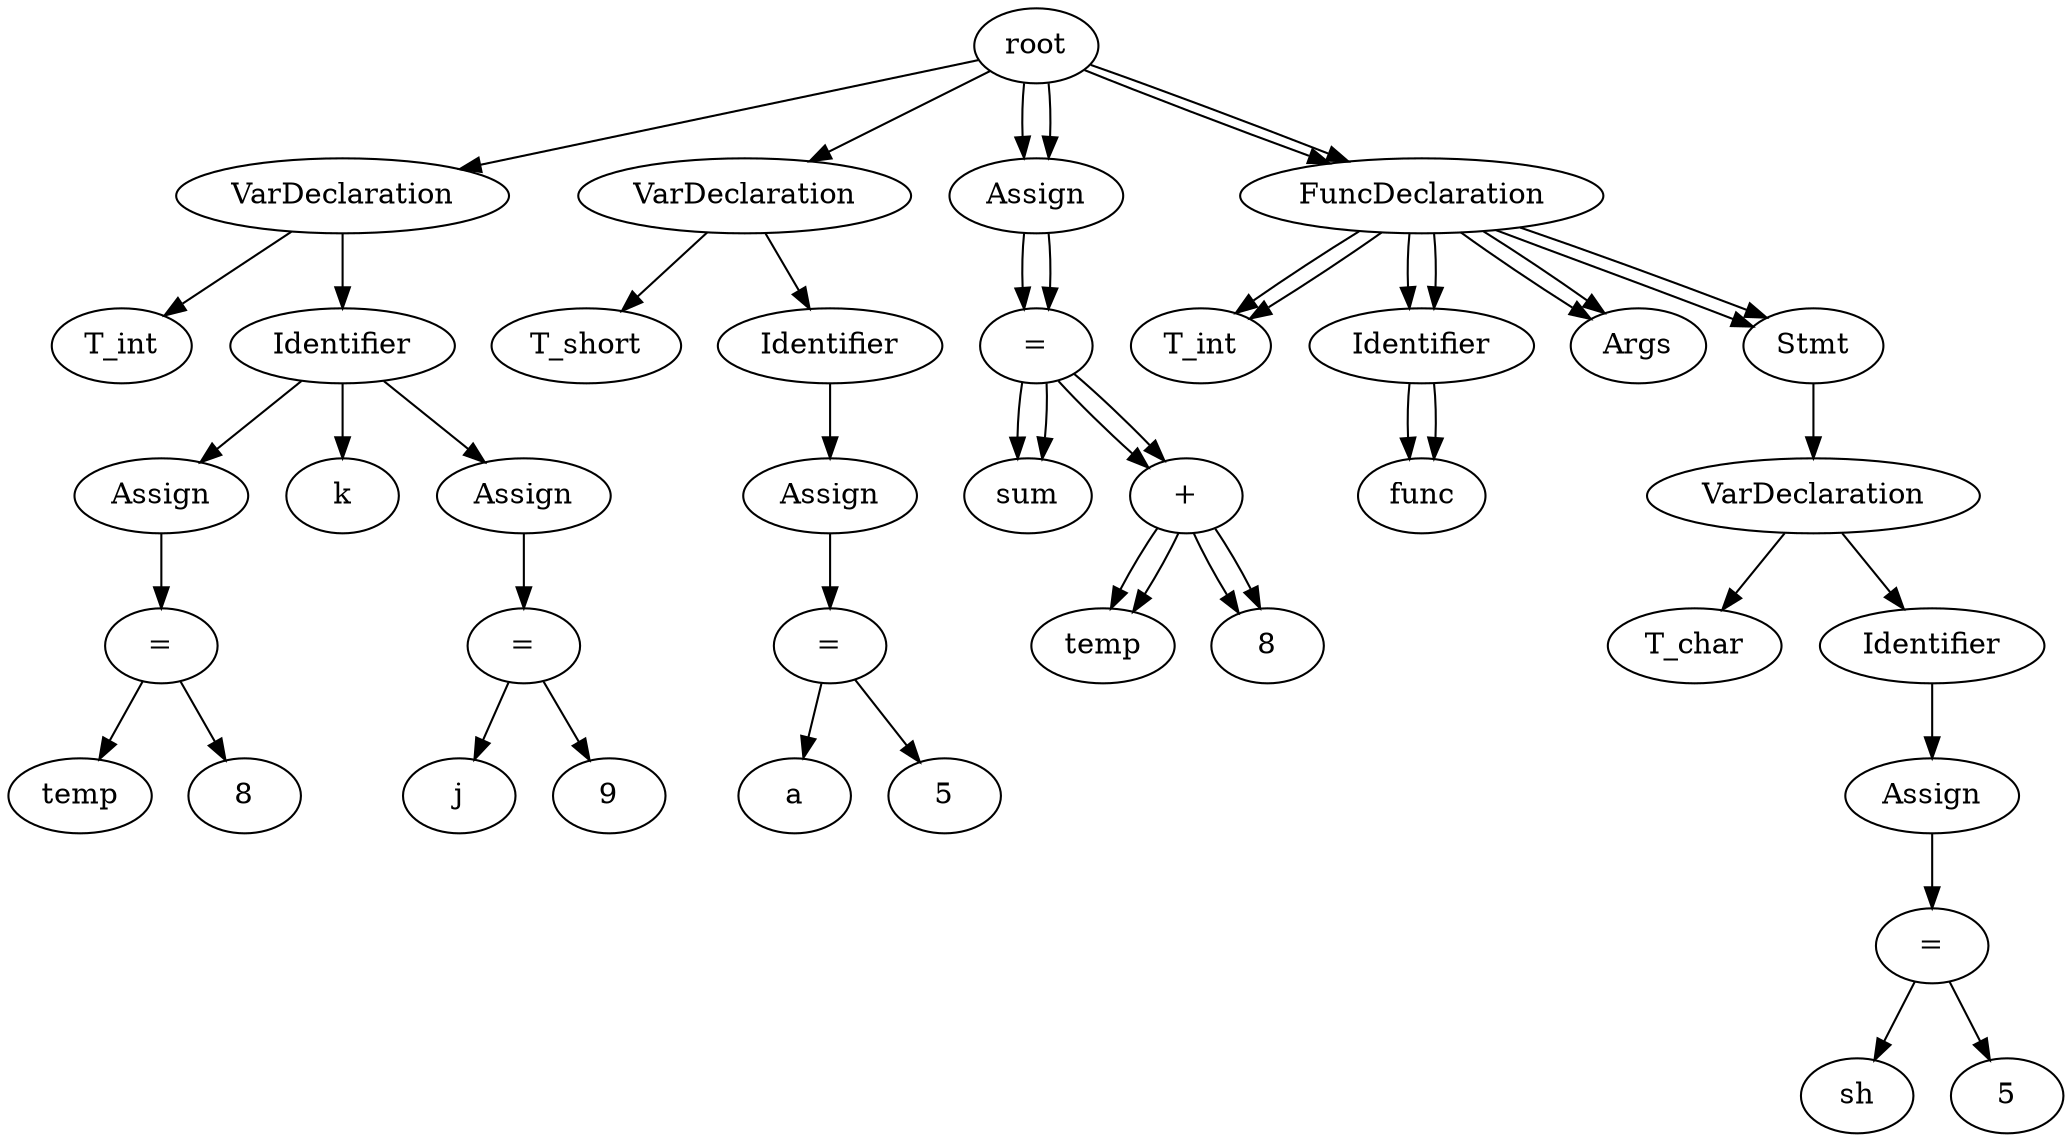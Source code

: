 // root
digraph {
	None [label=root]
	0 [label=VarDeclaration]
	None -> 0
	1 [label=T_int]
	0 -> 1
	2 [label=Identifier]
	0 -> 2
	3 [label=Assign]
	2 -> 3
	5 [label="="]
	3 -> 5
	4 [label=temp]
	5 -> 4
	6 [label=8]
	5 -> 6
	7 [label=k]
	2 -> 7
	8 [label=Assign]
	2 -> 8
	10 [label="="]
	8 -> 10
	9 [label=j]
	10 -> 9
	11 [label=9]
	10 -> 11
	12 [label=VarDeclaration]
	None -> 12
	13 [label=T_short]
	12 -> 13
	14 [label=Identifier]
	12 -> 14
	15 [label=Assign]
	14 -> 15
	17 [label="="]
	15 -> 17
	16 [label=a]
	17 -> 16
	18 [label=5]
	17 -> 18
	19 [label=Assign]
	None -> 19
	21 [label="="]
	19 -> 21
	20 [label=sum]
	21 -> 20
	23 [label="+"]
	21 -> 23
	22 [label=temp]
	23 -> 22
	24 [label=8]
	23 -> 24
	25 [label=FuncDeclaration]
	None -> 25
	26 [label=T_int]
	25 -> 26
	27 [label=Identifier]
	25 -> 27
	28 [label=func]
	27 -> 28
	29 [label=Args]
	25 -> 29
	30 [label=Stmt]
	25 -> 30
	31 [label=VarDeclaration]
	30 -> 31
	32 [label=T_char]
	31 -> 32
	33 [label=Identifier]
	31 -> 33
	34 [label=Assign]
	33 -> 34
	36 [label="="]
	34 -> 36
	35 [label=sh]
	36 -> 35
	37 [label=5]
	36 -> 37
	None [label=root]
	19 [label=Assign]
	None -> 19
	21 [label="="]
	19 -> 21
	20 [label=sum]
	21 -> 20
	23 [label="+"]
	21 -> 23
	22 [label=temp]
	23 -> 22
	24 [label=8]
	23 -> 24
	25 [label=FuncDeclaration]
	None -> 25
	26 [label=T_int]
	25 -> 26
	27 [label=Identifier]
	25 -> 27
	28 [label=func]
	27 -> 28
	29 [label=Args]
	25 -> 29
	30 [label=Stmt]
	25 -> 30
}
